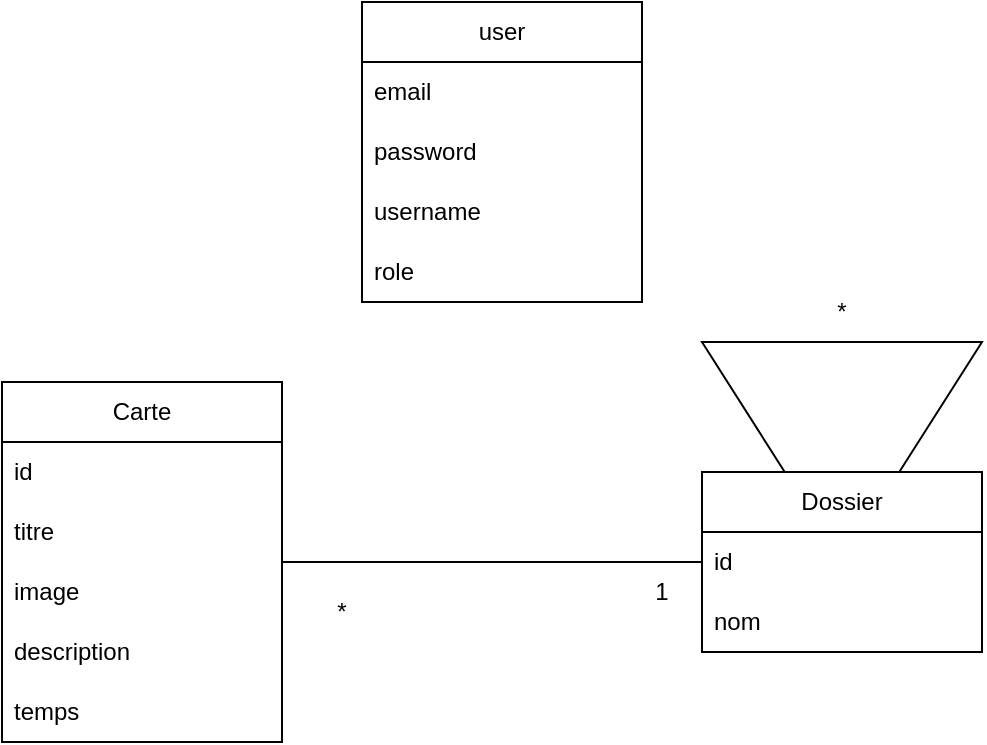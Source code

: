<mxfile version="22.1.3" type="github">
  <diagram name="Page-1" id="O5cp-iWvGMD85_8pqfXW">
    <mxGraphModel dx="1362" dy="1866" grid="1" gridSize="10" guides="1" tooltips="1" connect="1" arrows="1" fold="1" page="1" pageScale="1" pageWidth="850" pageHeight="1100" math="0" shadow="0">
      <root>
        <mxCell id="0" />
        <mxCell id="1" parent="0" />
        <mxCell id="MQX2fgqR-gd69yyjQIBZ-1" value="Carte" style="swimlane;fontStyle=0;childLayout=stackLayout;horizontal=1;startSize=30;horizontalStack=0;resizeParent=1;resizeParentMax=0;resizeLast=0;collapsible=1;marginBottom=0;whiteSpace=wrap;html=1;" vertex="1" parent="1">
          <mxGeometry x="160" y="180" width="140" height="180" as="geometry" />
        </mxCell>
        <mxCell id="MQX2fgqR-gd69yyjQIBZ-2" value="id" style="text;strokeColor=none;fillColor=none;align=left;verticalAlign=middle;spacingLeft=4;spacingRight=4;overflow=hidden;points=[[0,0.5],[1,0.5]];portConstraint=eastwest;rotatable=0;whiteSpace=wrap;html=1;" vertex="1" parent="MQX2fgqR-gd69yyjQIBZ-1">
          <mxGeometry y="30" width="140" height="30" as="geometry" />
        </mxCell>
        <mxCell id="MQX2fgqR-gd69yyjQIBZ-3" value="titre" style="text;strokeColor=none;fillColor=none;align=left;verticalAlign=middle;spacingLeft=4;spacingRight=4;overflow=hidden;points=[[0,0.5],[1,0.5]];portConstraint=eastwest;rotatable=0;whiteSpace=wrap;html=1;" vertex="1" parent="MQX2fgqR-gd69yyjQIBZ-1">
          <mxGeometry y="60" width="140" height="30" as="geometry" />
        </mxCell>
        <mxCell id="MQX2fgqR-gd69yyjQIBZ-4" value="image" style="text;strokeColor=none;fillColor=none;align=left;verticalAlign=middle;spacingLeft=4;spacingRight=4;overflow=hidden;points=[[0,0.5],[1,0.5]];portConstraint=eastwest;rotatable=0;whiteSpace=wrap;html=1;" vertex="1" parent="MQX2fgqR-gd69yyjQIBZ-1">
          <mxGeometry y="90" width="140" height="30" as="geometry" />
        </mxCell>
        <mxCell id="MQX2fgqR-gd69yyjQIBZ-9" value="description" style="text;strokeColor=none;fillColor=none;align=left;verticalAlign=middle;spacingLeft=4;spacingRight=4;overflow=hidden;points=[[0,0.5],[1,0.5]];portConstraint=eastwest;rotatable=0;whiteSpace=wrap;html=1;" vertex="1" parent="MQX2fgqR-gd69yyjQIBZ-1">
          <mxGeometry y="120" width="140" height="30" as="geometry" />
        </mxCell>
        <mxCell id="MQX2fgqR-gd69yyjQIBZ-10" value="temps" style="text;strokeColor=none;fillColor=none;align=left;verticalAlign=middle;spacingLeft=4;spacingRight=4;overflow=hidden;points=[[0,0.5],[1,0.5]];portConstraint=eastwest;rotatable=0;whiteSpace=wrap;html=1;" vertex="1" parent="MQX2fgqR-gd69yyjQIBZ-1">
          <mxGeometry y="150" width="140" height="30" as="geometry" />
        </mxCell>
        <mxCell id="MQX2fgqR-gd69yyjQIBZ-5" value="Dossier" style="swimlane;fontStyle=0;childLayout=stackLayout;horizontal=1;startSize=30;horizontalStack=0;resizeParent=1;resizeParentMax=0;resizeLast=0;collapsible=1;marginBottom=0;whiteSpace=wrap;html=1;" vertex="1" parent="1">
          <mxGeometry x="510" y="225" width="140" height="90" as="geometry" />
        </mxCell>
        <mxCell id="MQX2fgqR-gd69yyjQIBZ-6" value="id" style="text;strokeColor=none;fillColor=none;align=left;verticalAlign=middle;spacingLeft=4;spacingRight=4;overflow=hidden;points=[[0,0.5],[1,0.5]];portConstraint=eastwest;rotatable=0;whiteSpace=wrap;html=1;" vertex="1" parent="MQX2fgqR-gd69yyjQIBZ-5">
          <mxGeometry y="30" width="140" height="30" as="geometry" />
        </mxCell>
        <mxCell id="MQX2fgqR-gd69yyjQIBZ-7" value="nom" style="text;strokeColor=none;fillColor=none;align=left;verticalAlign=middle;spacingLeft=4;spacingRight=4;overflow=hidden;points=[[0,0.5],[1,0.5]];portConstraint=eastwest;rotatable=0;whiteSpace=wrap;html=1;" vertex="1" parent="MQX2fgqR-gd69yyjQIBZ-5">
          <mxGeometry y="60" width="140" height="30" as="geometry" />
        </mxCell>
        <mxCell id="MQX2fgqR-gd69yyjQIBZ-11" value="" style="endArrow=none;html=1;rounded=0;" edge="1" parent="1" source="MQX2fgqR-gd69yyjQIBZ-1" target="MQX2fgqR-gd69yyjQIBZ-5">
          <mxGeometry width="50" height="50" relative="1" as="geometry">
            <mxPoint x="440" y="320" as="sourcePoint" />
            <mxPoint x="490" y="270" as="targetPoint" />
          </mxGeometry>
        </mxCell>
        <mxCell id="MQX2fgqR-gd69yyjQIBZ-12" value="1" style="text;html=1;strokeColor=none;fillColor=none;align=center;verticalAlign=middle;whiteSpace=wrap;rounded=0;" vertex="1" parent="1">
          <mxGeometry x="460" y="270" width="60" height="30" as="geometry" />
        </mxCell>
        <mxCell id="MQX2fgqR-gd69yyjQIBZ-14" value="*" style="text;html=1;strokeColor=none;fillColor=none;align=center;verticalAlign=middle;whiteSpace=wrap;rounded=0;" vertex="1" parent="1">
          <mxGeometry x="300" y="280" width="60" height="30" as="geometry" />
        </mxCell>
        <mxCell id="MQX2fgqR-gd69yyjQIBZ-15" value="user" style="swimlane;fontStyle=0;childLayout=stackLayout;horizontal=1;startSize=30;horizontalStack=0;resizeParent=1;resizeParentMax=0;resizeLast=0;collapsible=1;marginBottom=0;whiteSpace=wrap;html=1;" vertex="1" parent="1">
          <mxGeometry x="340" y="-10" width="140" height="150" as="geometry" />
        </mxCell>
        <mxCell id="MQX2fgqR-gd69yyjQIBZ-16" value="email" style="text;strokeColor=none;fillColor=none;align=left;verticalAlign=middle;spacingLeft=4;spacingRight=4;overflow=hidden;points=[[0,0.5],[1,0.5]];portConstraint=eastwest;rotatable=0;whiteSpace=wrap;html=1;" vertex="1" parent="MQX2fgqR-gd69yyjQIBZ-15">
          <mxGeometry y="30" width="140" height="30" as="geometry" />
        </mxCell>
        <mxCell id="MQX2fgqR-gd69yyjQIBZ-17" value="password" style="text;strokeColor=none;fillColor=none;align=left;verticalAlign=middle;spacingLeft=4;spacingRight=4;overflow=hidden;points=[[0,0.5],[1,0.5]];portConstraint=eastwest;rotatable=0;whiteSpace=wrap;html=1;" vertex="1" parent="MQX2fgqR-gd69yyjQIBZ-15">
          <mxGeometry y="60" width="140" height="30" as="geometry" />
        </mxCell>
        <mxCell id="MQX2fgqR-gd69yyjQIBZ-18" value="username" style="text;strokeColor=none;fillColor=none;align=left;verticalAlign=middle;spacingLeft=4;spacingRight=4;overflow=hidden;points=[[0,0.5],[1,0.5]];portConstraint=eastwest;rotatable=0;whiteSpace=wrap;html=1;" vertex="1" parent="MQX2fgqR-gd69yyjQIBZ-15">
          <mxGeometry y="90" width="140" height="30" as="geometry" />
        </mxCell>
        <mxCell id="MQX2fgqR-gd69yyjQIBZ-20" value="role" style="text;strokeColor=none;fillColor=none;align=left;verticalAlign=middle;spacingLeft=4;spacingRight=4;overflow=hidden;points=[[0,0.5],[1,0.5]];portConstraint=eastwest;rotatable=0;whiteSpace=wrap;html=1;" vertex="1" parent="MQX2fgqR-gd69yyjQIBZ-15">
          <mxGeometry y="120" width="140" height="30" as="geometry" />
        </mxCell>
        <mxCell id="MQX2fgqR-gd69yyjQIBZ-21" value="" style="endArrow=none;html=1;rounded=0;" edge="1" parent="1" source="MQX2fgqR-gd69yyjQIBZ-5" target="MQX2fgqR-gd69yyjQIBZ-5">
          <mxGeometry width="50" height="50" relative="1" as="geometry">
            <mxPoint x="620" y="180" as="sourcePoint" />
            <mxPoint x="670" y="130" as="targetPoint" />
            <Array as="points">
              <mxPoint x="510" y="160" />
            </Array>
          </mxGeometry>
        </mxCell>
        <mxCell id="MQX2fgqR-gd69yyjQIBZ-22" value="*" style="text;html=1;strokeColor=none;fillColor=none;align=center;verticalAlign=middle;whiteSpace=wrap;rounded=0;" vertex="1" parent="1">
          <mxGeometry x="550" y="130" width="60" height="30" as="geometry" />
        </mxCell>
      </root>
    </mxGraphModel>
  </diagram>
</mxfile>
